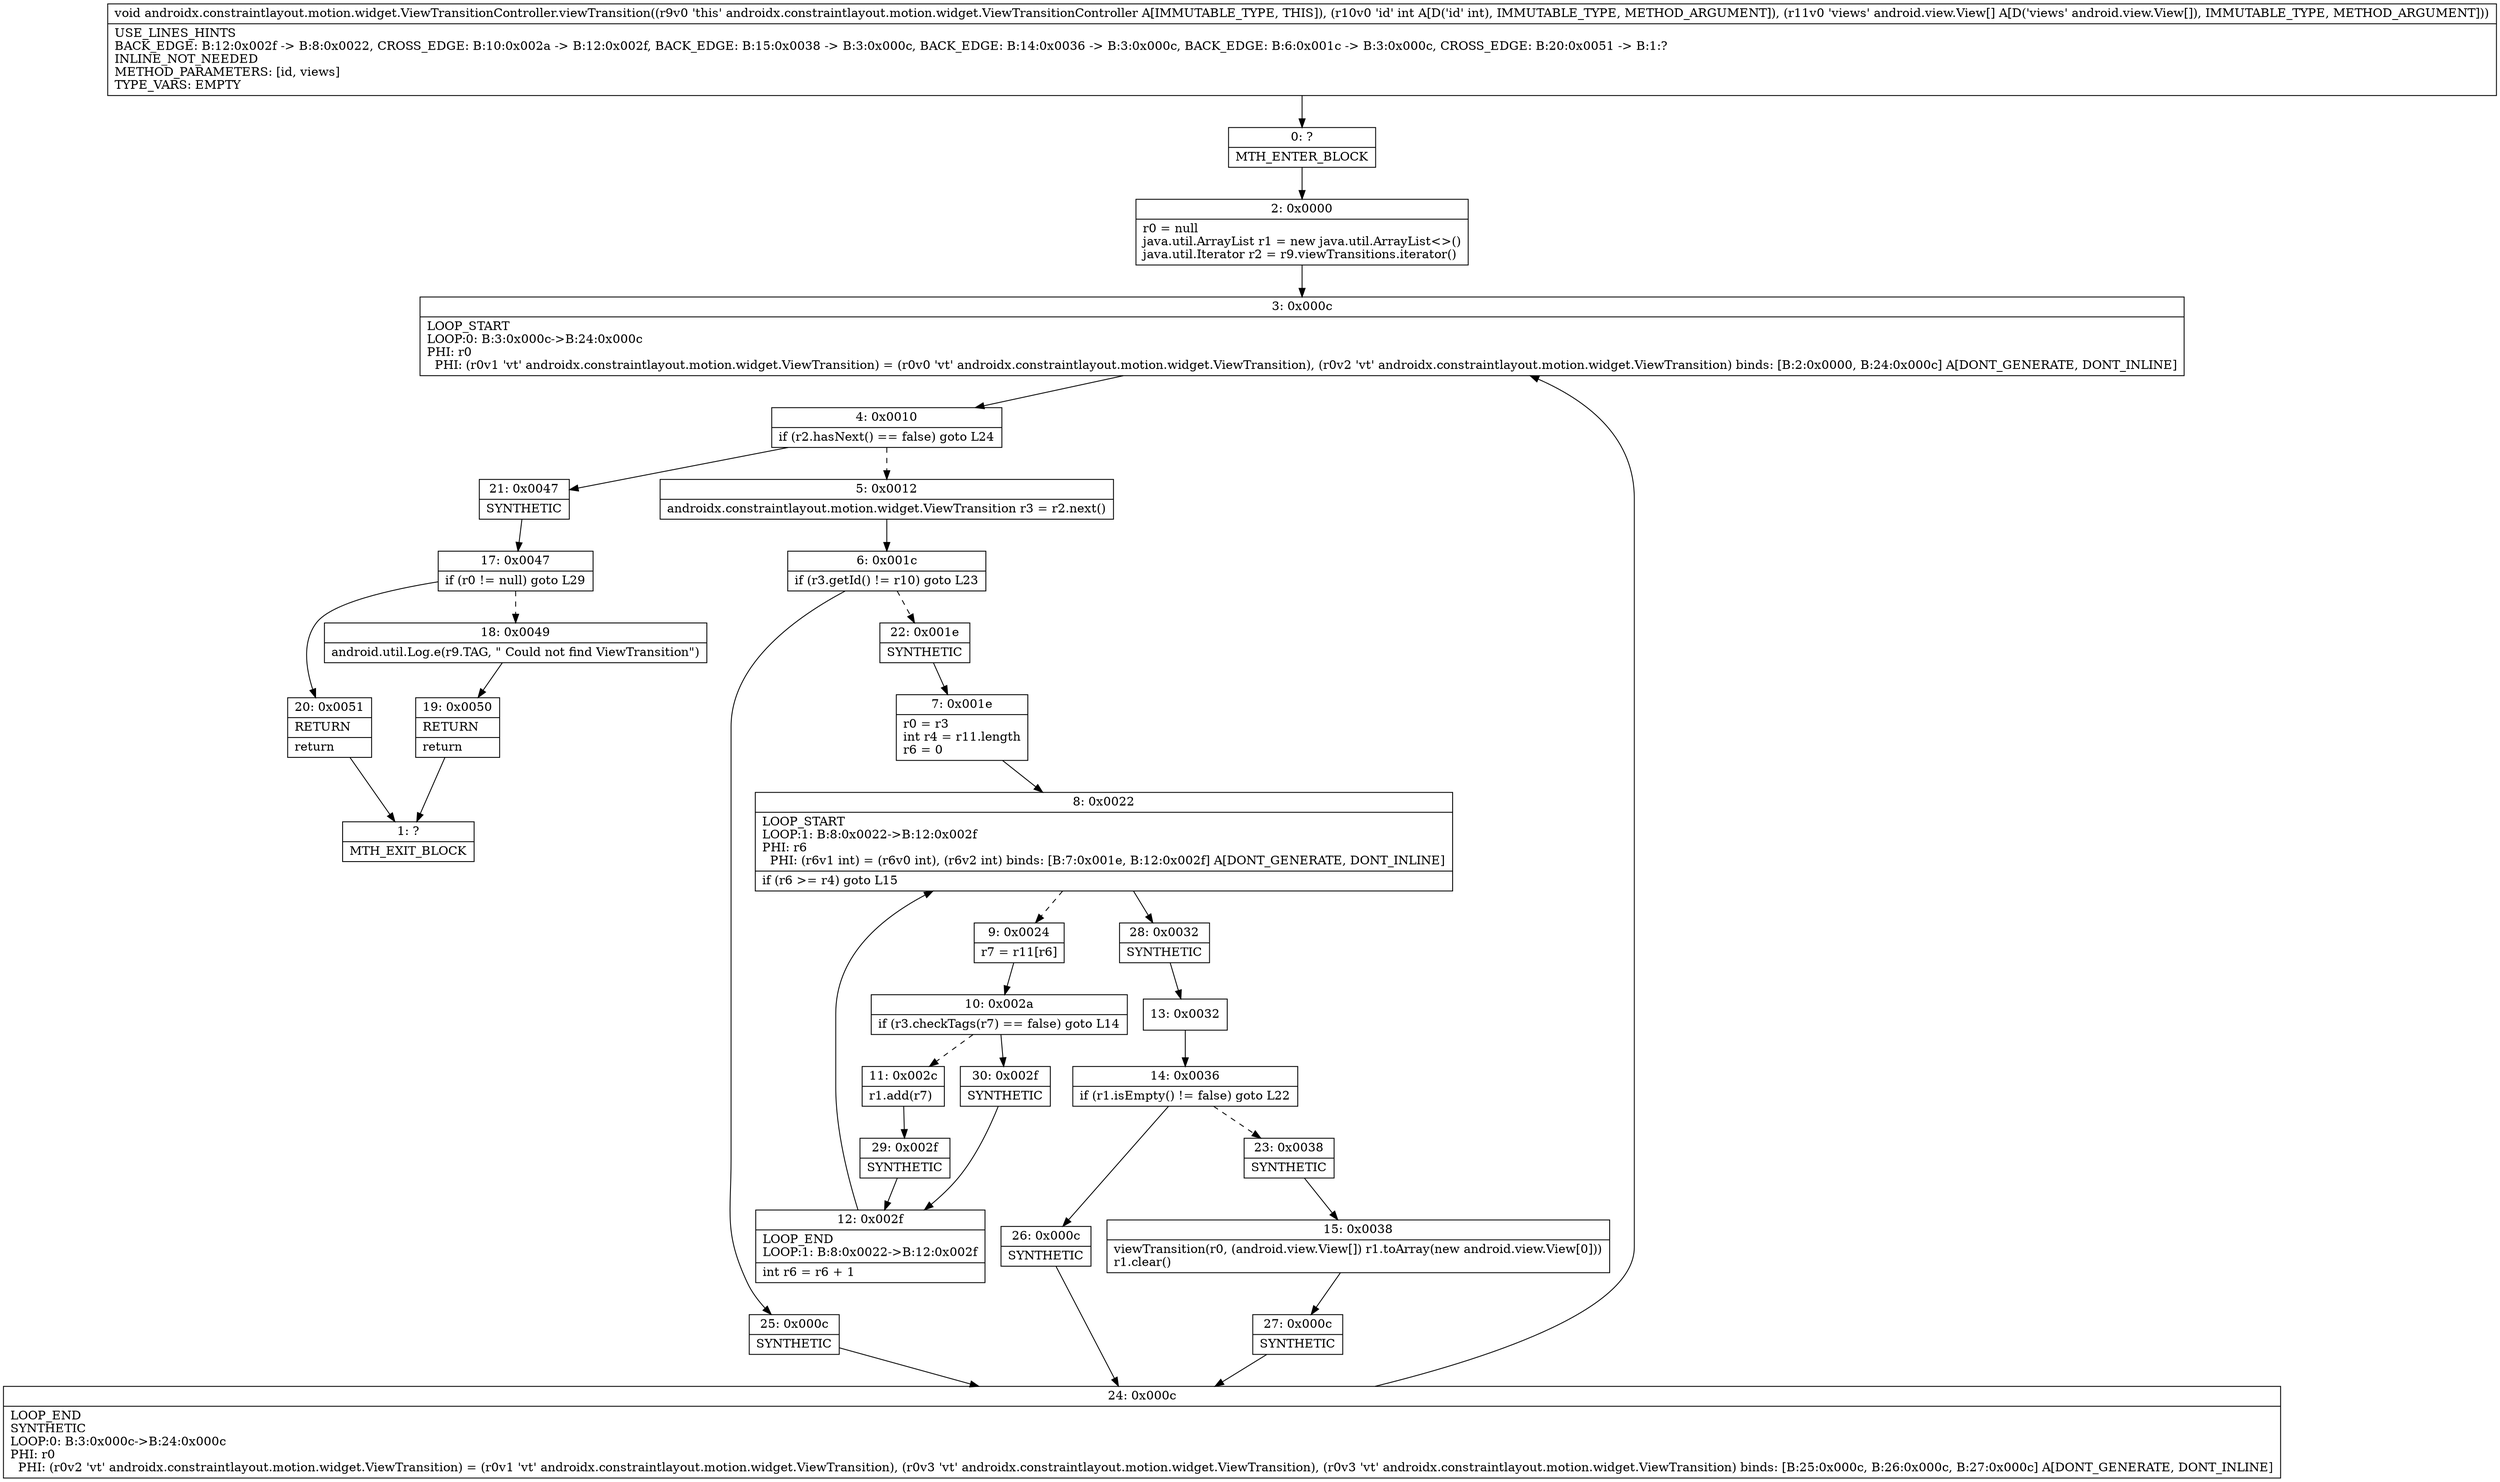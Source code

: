 digraph "CFG forandroidx.constraintlayout.motion.widget.ViewTransitionController.viewTransition(I[Landroid\/view\/View;)V" {
Node_0 [shape=record,label="{0\:\ ?|MTH_ENTER_BLOCK\l}"];
Node_2 [shape=record,label="{2\:\ 0x0000|r0 = null\ljava.util.ArrayList r1 = new java.util.ArrayList\<\>()\ljava.util.Iterator r2 = r9.viewTransitions.iterator()\l}"];
Node_3 [shape=record,label="{3\:\ 0x000c|LOOP_START\lLOOP:0: B:3:0x000c\-\>B:24:0x000c\lPHI: r0 \l  PHI: (r0v1 'vt' androidx.constraintlayout.motion.widget.ViewTransition) = (r0v0 'vt' androidx.constraintlayout.motion.widget.ViewTransition), (r0v2 'vt' androidx.constraintlayout.motion.widget.ViewTransition) binds: [B:2:0x0000, B:24:0x000c] A[DONT_GENERATE, DONT_INLINE]\l}"];
Node_4 [shape=record,label="{4\:\ 0x0010|if (r2.hasNext() == false) goto L24\l}"];
Node_5 [shape=record,label="{5\:\ 0x0012|androidx.constraintlayout.motion.widget.ViewTransition r3 = r2.next()\l}"];
Node_6 [shape=record,label="{6\:\ 0x001c|if (r3.getId() != r10) goto L23\l}"];
Node_22 [shape=record,label="{22\:\ 0x001e|SYNTHETIC\l}"];
Node_7 [shape=record,label="{7\:\ 0x001e|r0 = r3\lint r4 = r11.length\lr6 = 0\l}"];
Node_8 [shape=record,label="{8\:\ 0x0022|LOOP_START\lLOOP:1: B:8:0x0022\-\>B:12:0x002f\lPHI: r6 \l  PHI: (r6v1 int) = (r6v0 int), (r6v2 int) binds: [B:7:0x001e, B:12:0x002f] A[DONT_GENERATE, DONT_INLINE]\l|if (r6 \>= r4) goto L15\l}"];
Node_9 [shape=record,label="{9\:\ 0x0024|r7 = r11[r6]\l}"];
Node_10 [shape=record,label="{10\:\ 0x002a|if (r3.checkTags(r7) == false) goto L14\l}"];
Node_11 [shape=record,label="{11\:\ 0x002c|r1.add(r7)\l}"];
Node_29 [shape=record,label="{29\:\ 0x002f|SYNTHETIC\l}"];
Node_12 [shape=record,label="{12\:\ 0x002f|LOOP_END\lLOOP:1: B:8:0x0022\-\>B:12:0x002f\l|int r6 = r6 + 1\l}"];
Node_30 [shape=record,label="{30\:\ 0x002f|SYNTHETIC\l}"];
Node_28 [shape=record,label="{28\:\ 0x0032|SYNTHETIC\l}"];
Node_13 [shape=record,label="{13\:\ 0x0032}"];
Node_14 [shape=record,label="{14\:\ 0x0036|if (r1.isEmpty() != false) goto L22\l}"];
Node_23 [shape=record,label="{23\:\ 0x0038|SYNTHETIC\l}"];
Node_15 [shape=record,label="{15\:\ 0x0038|viewTransition(r0, (android.view.View[]) r1.toArray(new android.view.View[0]))\lr1.clear()\l}"];
Node_27 [shape=record,label="{27\:\ 0x000c|SYNTHETIC\l}"];
Node_24 [shape=record,label="{24\:\ 0x000c|LOOP_END\lSYNTHETIC\lLOOP:0: B:3:0x000c\-\>B:24:0x000c\lPHI: r0 \l  PHI: (r0v2 'vt' androidx.constraintlayout.motion.widget.ViewTransition) = (r0v1 'vt' androidx.constraintlayout.motion.widget.ViewTransition), (r0v3 'vt' androidx.constraintlayout.motion.widget.ViewTransition), (r0v3 'vt' androidx.constraintlayout.motion.widget.ViewTransition) binds: [B:25:0x000c, B:26:0x000c, B:27:0x000c] A[DONT_GENERATE, DONT_INLINE]\l}"];
Node_26 [shape=record,label="{26\:\ 0x000c|SYNTHETIC\l}"];
Node_25 [shape=record,label="{25\:\ 0x000c|SYNTHETIC\l}"];
Node_21 [shape=record,label="{21\:\ 0x0047|SYNTHETIC\l}"];
Node_17 [shape=record,label="{17\:\ 0x0047|if (r0 != null) goto L29\l}"];
Node_18 [shape=record,label="{18\:\ 0x0049|android.util.Log.e(r9.TAG, \" Could not find ViewTransition\")\l}"];
Node_19 [shape=record,label="{19\:\ 0x0050|RETURN\l|return\l}"];
Node_1 [shape=record,label="{1\:\ ?|MTH_EXIT_BLOCK\l}"];
Node_20 [shape=record,label="{20\:\ 0x0051|RETURN\l|return\l}"];
MethodNode[shape=record,label="{void androidx.constraintlayout.motion.widget.ViewTransitionController.viewTransition((r9v0 'this' androidx.constraintlayout.motion.widget.ViewTransitionController A[IMMUTABLE_TYPE, THIS]), (r10v0 'id' int A[D('id' int), IMMUTABLE_TYPE, METHOD_ARGUMENT]), (r11v0 'views' android.view.View[] A[D('views' android.view.View[]), IMMUTABLE_TYPE, METHOD_ARGUMENT]))  | USE_LINES_HINTS\lBACK_EDGE: B:12:0x002f \-\> B:8:0x0022, CROSS_EDGE: B:10:0x002a \-\> B:12:0x002f, BACK_EDGE: B:15:0x0038 \-\> B:3:0x000c, BACK_EDGE: B:14:0x0036 \-\> B:3:0x000c, BACK_EDGE: B:6:0x001c \-\> B:3:0x000c, CROSS_EDGE: B:20:0x0051 \-\> B:1:?\lINLINE_NOT_NEEDED\lMETHOD_PARAMETERS: [id, views]\lTYPE_VARS: EMPTY\l}"];
MethodNode -> Node_0;Node_0 -> Node_2;
Node_2 -> Node_3;
Node_3 -> Node_4;
Node_4 -> Node_5[style=dashed];
Node_4 -> Node_21;
Node_5 -> Node_6;
Node_6 -> Node_22[style=dashed];
Node_6 -> Node_25;
Node_22 -> Node_7;
Node_7 -> Node_8;
Node_8 -> Node_9[style=dashed];
Node_8 -> Node_28;
Node_9 -> Node_10;
Node_10 -> Node_11[style=dashed];
Node_10 -> Node_30;
Node_11 -> Node_29;
Node_29 -> Node_12;
Node_12 -> Node_8;
Node_30 -> Node_12;
Node_28 -> Node_13;
Node_13 -> Node_14;
Node_14 -> Node_23[style=dashed];
Node_14 -> Node_26;
Node_23 -> Node_15;
Node_15 -> Node_27;
Node_27 -> Node_24;
Node_24 -> Node_3;
Node_26 -> Node_24;
Node_25 -> Node_24;
Node_21 -> Node_17;
Node_17 -> Node_18[style=dashed];
Node_17 -> Node_20;
Node_18 -> Node_19;
Node_19 -> Node_1;
Node_20 -> Node_1;
}


